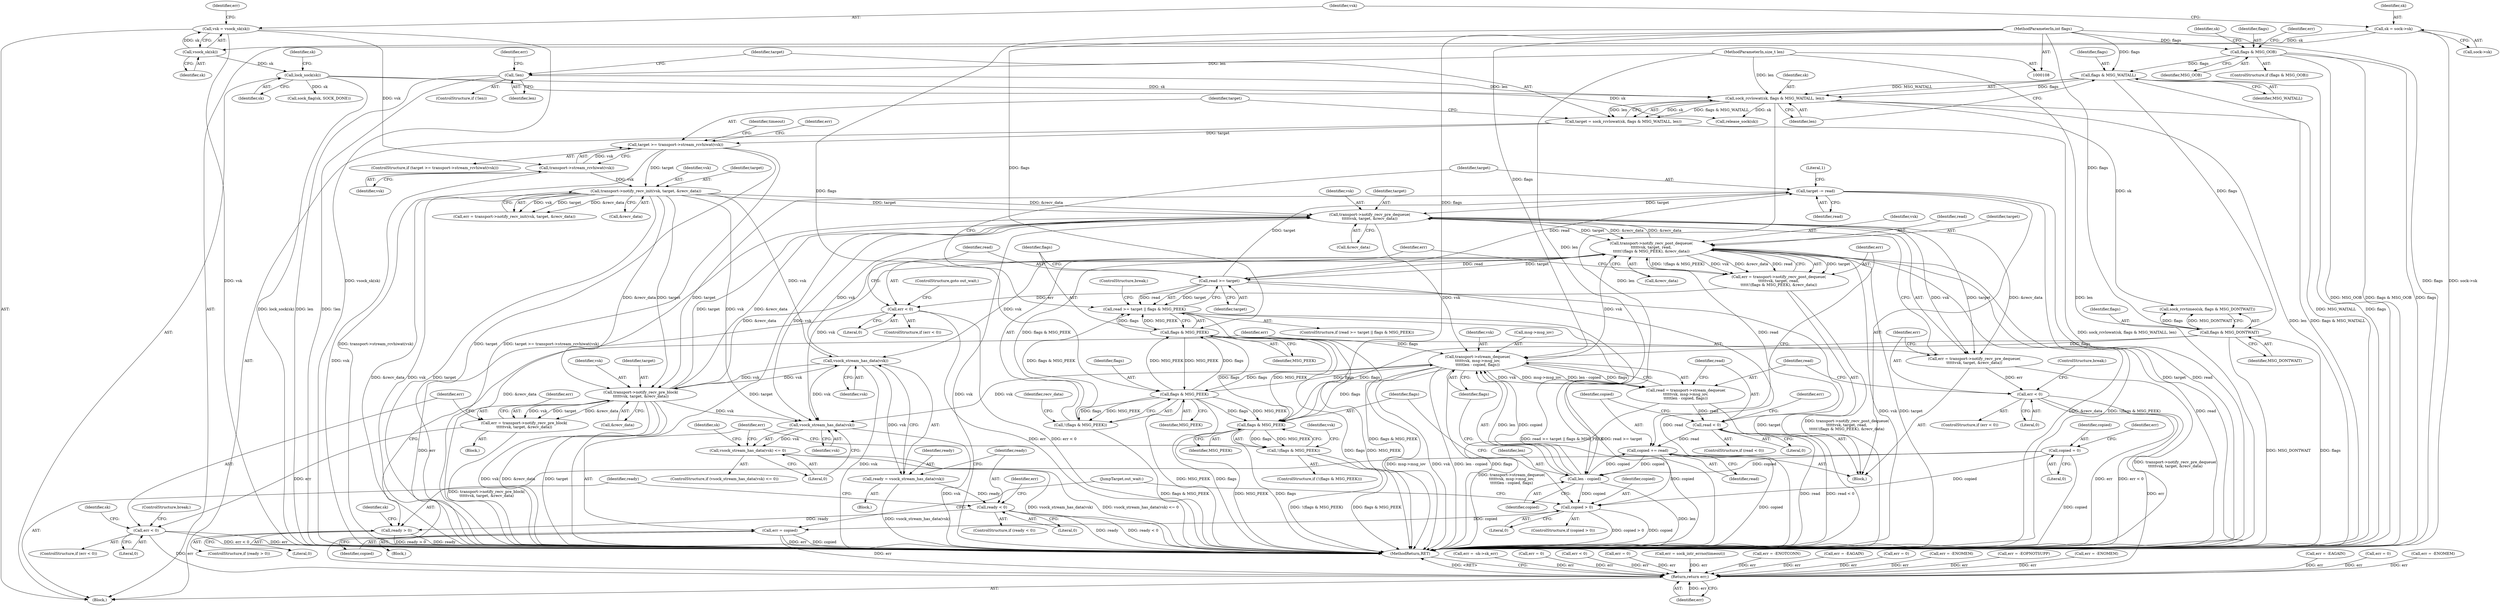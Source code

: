 digraph "0_linux_f3d3342602f8bcbf37d7c46641cb9bca7618eb1c_37@API" {
"1000321" [label="(Call,target -= read)"];
"1000314" [label="(Call,read >= target)"];
"1000297" [label="(Call,transport->notify_recv_post_dequeue(\n\t\t\t\t\tvsk, target, read,\n\t\t\t\t\t!(flags & MSG_PEEK), &recv_data))"];
"1000273" [label="(Call,transport->stream_dequeue(\n\t\t\t\t\tvsk, msg->msg_iov,\n\t\t\t\t\tlen - copied, flags))"];
"1000261" [label="(Call,transport->notify_recv_pre_dequeue(\n\t\t\t\t\tvsk, target, &recv_data))"];
"1000240" [label="(Call,vsock_stream_has_data(vsk))"];
"1000218" [label="(Call,transport->notify_recv_init(vsk, target, &recv_data))"];
"1000198" [label="(Call,transport->stream_rcvhiwat(vsk))"];
"1000129" [label="(Call,vsk = vsock_sk(sk))"];
"1000131" [label="(Call,vsock_sk(sk))"];
"1000124" [label="(Call,sk = sock->sk)"];
"1000196" [label="(Call,target >= transport->stream_rcvhiwat(vsk))"];
"1000187" [label="(Call,target = sock_rcvlowat(sk, flags & MSG_WAITALL, len))"];
"1000189" [label="(Call,sock_rcvlowat(sk, flags & MSG_WAITALL, len))"];
"1000136" [label="(Call,lock_sock(sk))"];
"1000191" [label="(Call,flags & MSG_WAITALL)"];
"1000159" [label="(Call,flags & MSG_OOB)"];
"1000113" [label="(MethodParameterIn,int flags)"];
"1000180" [label="(Call,!len)"];
"1000112" [label="(MethodParameterIn,size_t len)"];
"1000358" [label="(Call,transport->notify_recv_pre_block(\n\t\t\t\t\tvsk, target, &recv_data))"];
"1000321" [label="(Call,target -= read)"];
"1000278" [label="(Call,len - copied)"];
"1000292" [label="(Call,copied += read)"];
"1000283" [label="(Call,read < 0)"];
"1000271" [label="(Call,read = transport->stream_dequeue(\n\t\t\t\t\tvsk, msg->msg_iov,\n\t\t\t\t\tlen - copied, flags))"];
"1000213" [label="(Call,copied = 0)"];
"1000317" [label="(Call,flags & MSG_PEEK)"];
"1000302" [label="(Call,flags & MSG_PEEK)"];
"1000210" [label="(Call,flags & MSG_DONTWAIT)"];
"1000301" [label="(Call,!(flags & MSG_PEEK))"];
"1000259" [label="(Call,err = transport->notify_recv_pre_dequeue(\n\t\t\t\t\tvsk, target, &recv_data))"];
"1000267" [label="(Call,err < 0)"];
"1000468" [label="(Return,return err;)"];
"1000423" [label="(Call,copied > 0)"];
"1000456" [label="(Call,err = copied)"];
"1000238" [label="(Call,ready = vsock_stream_has_data(vsk))"];
"1000243" [label="(Call,ready < 0)"];
"1000254" [label="(Call,ready > 0)"];
"1000356" [label="(Call,err = transport->notify_recv_pre_block(\n\t\t\t\t\tvsk, target, &recv_data))"];
"1000364" [label="(Call,err < 0)"];
"1000442" [label="(Call,vsock_stream_has_data(vsk))"];
"1000441" [label="(Call,vsock_stream_has_data(vsk) <= 0)"];
"1000295" [label="(Call,err = transport->notify_recv_post_dequeue(\n\t\t\t\t\tvsk, target, read,\n\t\t\t\t\t!(flags & MSG_PEEK), &recv_data))"];
"1000308" [label="(Call,err < 0)"];
"1000313" [label="(Call,read >= target || flags & MSG_PEEK)"];
"1000429" [label="(Call,flags & MSG_PEEK)"];
"1000428" [label="(Call,!(flags & MSG_PEEK))"];
"1000422" [label="(ControlStructure,if (copied > 0))"];
"1000351" [label="(Call,err = -EAGAIN)"];
"1000419" [label="(Call,err = 0)"];
"1000171" [label="(Identifier,sk)"];
"1000141" [label="(Identifier,sk)"];
"1000307" [label="(ControlStructure,if (err < 0))"];
"1000365" [label="(Identifier,err)"];
"1000160" [label="(Identifier,flags)"];
"1000193" [label="(Identifier,MSG_WAITALL)"];
"1000202" [label="(Identifier,err)"];
"1000295" [label="(Call,err = transport->notify_recv_post_dequeue(\n\t\t\t\t\tvsk, target, read,\n\t\t\t\t\t!(flags & MSG_PEEK), &recv_data))"];
"1000129" [label="(Call,vsk = vsock_sk(sk))"];
"1000287" [label="(Call,err = -ENOMEM)"];
"1000184" [label="(Identifier,err)"];
"1000330" [label="(Identifier,sk)"];
"1000440" [label="(ControlStructure,if (vsock_stream_has_data(vsk) <= 0))"];
"1000302" [label="(Call,flags & MSG_PEEK)"];
"1000254" [label="(Call,ready > 0)"];
"1000269" [label="(Literal,0)"];
"1000243" [label="(Call,ready < 0)"];
"1000300" [label="(Identifier,read)"];
"1000210" [label="(Call,flags & MSG_DONTWAIT)"];
"1000194" [label="(Identifier,len)"];
"1000218" [label="(Call,transport->notify_recv_init(vsk, target, &recv_data))"];
"1000296" [label="(Identifier,err)"];
"1000212" [label="(Identifier,MSG_DONTWAIT)"];
"1000356" [label="(Call,err = transport->notify_recv_pre_block(\n\t\t\t\t\tvsk, target, &recv_data))"];
"1000406" [label="(Call,err = -sk->sk_err)"];
"1000448" [label="(Identifier,sk)"];
"1000431" [label="(Identifier,MSG_PEEK)"];
"1000159" [label="(Call,flags & MSG_OOB)"];
"1000272" [label="(Identifier,read)"];
"1000242" [label="(ControlStructure,if (ready < 0))"];
"1000262" [label="(Identifier,vsk)"];
"1000255" [label="(Identifier,ready)"];
"1000260" [label="(Identifier,err)"];
"1000297" [label="(Call,transport->notify_recv_post_dequeue(\n\t\t\t\t\tvsk, target, read,\n\t\t\t\t\t!(flags & MSG_PEEK), &recv_data))"];
"1000188" [label="(Identifier,target)"];
"1000221" [label="(Call,&recv_data)"];
"1000187" [label="(Call,target = sock_rcvlowat(sk, flags & MSG_WAITALL, len))"];
"1000267" [label="(Call,err < 0)"];
"1000301" [label="(Call,!(flags & MSG_PEEK))"];
"1000183" [label="(Call,err = 0)"];
"1000314" [label="(Call,read >= target)"];
"1000321" [label="(Call,target -= read)"];
"1000215" [label="(Literal,0)"];
"1000244" [label="(Identifier,ready)"];
"1000427" [label="(ControlStructure,if (!(flags & MSG_PEEK)))"];
"1000281" [label="(Identifier,flags)"];
"1000320" [label="(ControlStructure,break;)"];
"1000181" [label="(Identifier,len)"];
"1000274" [label="(Identifier,vsk)"];
"1000217" [label="(Identifier,err)"];
"1000248" [label="(Identifier,err)"];
"1000361" [label="(Call,&recv_data)"];
"1000137" [label="(Identifier,sk)"];
"1000124" [label="(Call,sk = sock->sk)"];
"1000261" [label="(Call,transport->notify_recv_pre_dequeue(\n\t\t\t\t\tvsk, target, &recv_data))"];
"1000318" [label="(Identifier,flags)"];
"1000288" [label="(Identifier,err)"];
"1000214" [label="(Identifier,copied)"];
"1000146" [label="(Call,sock_flag(sk, SOCK_DONE))"];
"1000273" [label="(Call,transport->stream_dequeue(\n\t\t\t\t\tvsk, msg->msg_iov,\n\t\t\t\t\tlen - copied, flags))"];
"1000268" [label="(Identifier,err)"];
"1000198" [label="(Call,transport->stream_rcvhiwat(vsk))"];
"1000213" [label="(Call,copied = 0)"];
"1000323" [label="(Identifier,read)"];
"1000306" [label="(Identifier,recv_data)"];
"1000224" [label="(Call,err < 0)"];
"1000241" [label="(Identifier,vsk)"];
"1000175" [label="(Call,err = 0)"];
"1000380" [label="(Call,err = sock_intr_errno(timeout))"];
"1000311" [label="(ControlStructure,goto out_wait;)"];
"1000304" [label="(Identifier,MSG_PEEK)"];
"1000292" [label="(Call,copied += read)"];
"1000266" [label="(ControlStructure,if (err < 0))"];
"1000275" [label="(Call,msg->msg_iov)"];
"1000270" [label="(ControlStructure,break;)"];
"1000284" [label="(Identifier,read)"];
"1000161" [label="(Identifier,MSG_OOB)"];
"1000367" [label="(ControlStructure,break;)"];
"1000360" [label="(Identifier,target)"];
"1000359" [label="(Identifier,vsk)"];
"1000299" [label="(Identifier,target)"];
"1000470" [label="(MethodReturn,RET)"];
"1000113" [label="(MethodParameterIn,int flags)"];
"1000259" [label="(Call,err = transport->notify_recv_pre_dequeue(\n\t\t\t\t\tvsk, target, &recv_data))"];
"1000134" [label="(Identifier,err)"];
"1000357" [label="(Identifier,err)"];
"1000322" [label="(Identifier,target)"];
"1000315" [label="(Identifier,read)"];
"1000428" [label="(Call,!(flags & MSG_PEEK))"];
"1000240" [label="(Call,vsock_stream_has_data(vsk))"];
"1000236" [label="(Block,)"];
"1000280" [label="(Identifier,copied)"];
"1000235" [label="(Literal,1)"];
"1000196" [label="(Call,target >= transport->stream_rcvhiwat(vsk))"];
"1000425" [label="(Literal,0)"];
"1000423" [label="(Call,copied > 0)"];
"1000309" [label="(Identifier,err)"];
"1000436" [label="(Identifier,vsk)"];
"1000316" [label="(Identifier,target)"];
"1000283" [label="(Call,read < 0)"];
"1000458" [label="(Identifier,copied)"];
"1000305" [label="(Call,&recv_data)"];
"1000126" [label="(Call,sock->sk)"];
"1000153" [label="(Call,err = -ENOTCONN)"];
"1000430" [label="(Identifier,flags)"];
"1000303" [label="(Identifier,flags)"];
"1000219" [label="(Identifier,vsk)"];
"1000466" [label="(Call,release_sock(sk))"];
"1000443" [label="(Identifier,vsk)"];
"1000294" [label="(Identifier,read)"];
"1000164" [label="(Identifier,err)"];
"1000364" [label="(Call,err < 0)"];
"1000192" [label="(Identifier,flags)"];
"1000195" [label="(ControlStructure,if (target >= transport->stream_rcvhiwat(vsk)))"];
"1000112" [label="(MethodParameterIn,size_t len)"];
"1000257" [label="(Block,)"];
"1000424" [label="(Identifier,copied)"];
"1000245" [label="(Literal,0)"];
"1000391" [label="(Call,err = -EAGAIN)"];
"1000131" [label="(Call,vsock_sk(sk))"];
"1000429" [label="(Call,flags & MSG_PEEK)"];
"1000132" [label="(Identifier,sk)"];
"1000444" [label="(Literal,0)"];
"1000363" [label="(ControlStructure,if (err < 0))"];
"1000457" [label="(Identifier,err)"];
"1000278" [label="(Call,len - copied)"];
"1000469" [label="(Identifier,err)"];
"1000179" [label="(ControlStructure,if (!len))"];
"1000279" [label="(Identifier,len)"];
"1000298" [label="(Identifier,vsk)"];
"1000256" [label="(Literal,0)"];
"1000271" [label="(Call,read = transport->stream_dequeue(\n\t\t\t\t\tvsk, msg->msg_iov,\n\t\t\t\t\tlen - copied, flags))"];
"1000459" [label="(JumpTarget,out_wait:)"];
"1000369" [label="(Identifier,sk)"];
"1000285" [label="(Literal,0)"];
"1000325" [label="(Block,)"];
"1000207" [label="(Identifier,timeout)"];
"1000456" [label="(Call,err = copied)"];
"1000130" [label="(Identifier,vsk)"];
"1000312" [label="(ControlStructure,if (read >= target || flags & MSG_PEEK))"];
"1000238" [label="(Call,ready = vsock_stream_has_data(vsk))"];
"1000308" [label="(Call,err < 0)"];
"1000149" [label="(Call,err = 0)"];
"1000211" [label="(Identifier,flags)"];
"1000201" [label="(Call,err = -ENOMEM)"];
"1000253" [label="(ControlStructure,if (ready > 0))"];
"1000317" [label="(Call,flags & MSG_PEEK)"];
"1000208" [label="(Call,sock_rcvtimeo(sk, flags & MSG_DONTWAIT))"];
"1000197" [label="(Identifier,target)"];
"1000180" [label="(Call,!len)"];
"1000442" [label="(Call,vsock_stream_has_data(vsk))"];
"1000189" [label="(Call,sock_rcvlowat(sk, flags & MSG_WAITALL, len))"];
"1000282" [label="(ControlStructure,if (read < 0))"];
"1000216" [label="(Call,err = transport->notify_recv_init(vsk, target, &recv_data))"];
"1000125" [label="(Identifier,sk)"];
"1000114" [label="(Block,)"];
"1000441" [label="(Call,vsock_stream_has_data(vsk) <= 0)"];
"1000358" [label="(Call,transport->notify_recv_pre_block(\n\t\t\t\t\tvsk, target, &recv_data))"];
"1000264" [label="(Call,&recv_data)"];
"1000163" [label="(Call,err = -EOPNOTSUPP)"];
"1000313" [label="(Call,read >= target || flags & MSG_PEEK)"];
"1000190" [label="(Identifier,sk)"];
"1000136" [label="(Call,lock_sock(sk))"];
"1000310" [label="(Literal,0)"];
"1000191" [label="(Call,flags & MSG_WAITALL)"];
"1000293" [label="(Identifier,copied)"];
"1000247" [label="(Call,err = -ENOMEM)"];
"1000468" [label="(Return,return err;)"];
"1000263" [label="(Identifier,target)"];
"1000158" [label="(ControlStructure,if (flags & MSG_OOB))"];
"1000220" [label="(Identifier,target)"];
"1000199" [label="(Identifier,vsk)"];
"1000319" [label="(Identifier,MSG_PEEK)"];
"1000426" [label="(Block,)"];
"1000366" [label="(Literal,0)"];
"1000239" [label="(Identifier,ready)"];
"1000321" -> "1000257"  [label="AST: "];
"1000321" -> "1000323"  [label="CFG: "];
"1000322" -> "1000321"  [label="AST: "];
"1000323" -> "1000321"  [label="AST: "];
"1000235" -> "1000321"  [label="CFG: "];
"1000321" -> "1000470"  [label="DDG: target"];
"1000321" -> "1000470"  [label="DDG: read"];
"1000321" -> "1000261"  [label="DDG: target"];
"1000314" -> "1000321"  [label="DDG: read"];
"1000314" -> "1000321"  [label="DDG: target"];
"1000321" -> "1000358"  [label="DDG: target"];
"1000314" -> "1000313"  [label="AST: "];
"1000314" -> "1000316"  [label="CFG: "];
"1000315" -> "1000314"  [label="AST: "];
"1000316" -> "1000314"  [label="AST: "];
"1000318" -> "1000314"  [label="CFG: "];
"1000313" -> "1000314"  [label="CFG: "];
"1000314" -> "1000470"  [label="DDG: read"];
"1000314" -> "1000470"  [label="DDG: target"];
"1000314" -> "1000313"  [label="DDG: read"];
"1000314" -> "1000313"  [label="DDG: target"];
"1000297" -> "1000314"  [label="DDG: read"];
"1000297" -> "1000314"  [label="DDG: target"];
"1000297" -> "1000295"  [label="AST: "];
"1000297" -> "1000305"  [label="CFG: "];
"1000298" -> "1000297"  [label="AST: "];
"1000299" -> "1000297"  [label="AST: "];
"1000300" -> "1000297"  [label="AST: "];
"1000301" -> "1000297"  [label="AST: "];
"1000305" -> "1000297"  [label="AST: "];
"1000295" -> "1000297"  [label="CFG: "];
"1000297" -> "1000470"  [label="DDG: vsk"];
"1000297" -> "1000470"  [label="DDG: target"];
"1000297" -> "1000470"  [label="DDG: &recv_data"];
"1000297" -> "1000470"  [label="DDG: !(flags & MSG_PEEK)"];
"1000297" -> "1000470"  [label="DDG: read"];
"1000297" -> "1000240"  [label="DDG: vsk"];
"1000297" -> "1000261"  [label="DDG: &recv_data"];
"1000297" -> "1000295"  [label="DDG: target"];
"1000297" -> "1000295"  [label="DDG: !(flags & MSG_PEEK)"];
"1000297" -> "1000295"  [label="DDG: vsk"];
"1000297" -> "1000295"  [label="DDG: &recv_data"];
"1000297" -> "1000295"  [label="DDG: read"];
"1000273" -> "1000297"  [label="DDG: vsk"];
"1000261" -> "1000297"  [label="DDG: target"];
"1000261" -> "1000297"  [label="DDG: &recv_data"];
"1000283" -> "1000297"  [label="DDG: read"];
"1000301" -> "1000297"  [label="DDG: flags & MSG_PEEK"];
"1000297" -> "1000358"  [label="DDG: &recv_data"];
"1000297" -> "1000442"  [label="DDG: vsk"];
"1000273" -> "1000271"  [label="AST: "];
"1000273" -> "1000281"  [label="CFG: "];
"1000274" -> "1000273"  [label="AST: "];
"1000275" -> "1000273"  [label="AST: "];
"1000278" -> "1000273"  [label="AST: "];
"1000281" -> "1000273"  [label="AST: "];
"1000271" -> "1000273"  [label="CFG: "];
"1000273" -> "1000470"  [label="DDG: msg->msg_iov"];
"1000273" -> "1000470"  [label="DDG: vsk"];
"1000273" -> "1000470"  [label="DDG: len - copied"];
"1000273" -> "1000470"  [label="DDG: flags"];
"1000273" -> "1000271"  [label="DDG: vsk"];
"1000273" -> "1000271"  [label="DDG: msg->msg_iov"];
"1000273" -> "1000271"  [label="DDG: len - copied"];
"1000273" -> "1000271"  [label="DDG: flags"];
"1000261" -> "1000273"  [label="DDG: vsk"];
"1000278" -> "1000273"  [label="DDG: len"];
"1000278" -> "1000273"  [label="DDG: copied"];
"1000317" -> "1000273"  [label="DDG: flags"];
"1000302" -> "1000273"  [label="DDG: flags"];
"1000210" -> "1000273"  [label="DDG: flags"];
"1000113" -> "1000273"  [label="DDG: flags"];
"1000273" -> "1000302"  [label="DDG: flags"];
"1000273" -> "1000429"  [label="DDG: flags"];
"1000273" -> "1000442"  [label="DDG: vsk"];
"1000261" -> "1000259"  [label="AST: "];
"1000261" -> "1000264"  [label="CFG: "];
"1000262" -> "1000261"  [label="AST: "];
"1000263" -> "1000261"  [label="AST: "];
"1000264" -> "1000261"  [label="AST: "];
"1000259" -> "1000261"  [label="CFG: "];
"1000261" -> "1000470"  [label="DDG: &recv_data"];
"1000261" -> "1000470"  [label="DDG: target"];
"1000261" -> "1000470"  [label="DDG: vsk"];
"1000261" -> "1000259"  [label="DDG: vsk"];
"1000261" -> "1000259"  [label="DDG: target"];
"1000261" -> "1000259"  [label="DDG: &recv_data"];
"1000240" -> "1000261"  [label="DDG: vsk"];
"1000358" -> "1000261"  [label="DDG: target"];
"1000358" -> "1000261"  [label="DDG: &recv_data"];
"1000218" -> "1000261"  [label="DDG: target"];
"1000218" -> "1000261"  [label="DDG: &recv_data"];
"1000261" -> "1000442"  [label="DDG: vsk"];
"1000240" -> "1000238"  [label="AST: "];
"1000240" -> "1000241"  [label="CFG: "];
"1000241" -> "1000240"  [label="AST: "];
"1000238" -> "1000240"  [label="CFG: "];
"1000240" -> "1000470"  [label="DDG: vsk"];
"1000240" -> "1000238"  [label="DDG: vsk"];
"1000218" -> "1000240"  [label="DDG: vsk"];
"1000358" -> "1000240"  [label="DDG: vsk"];
"1000240" -> "1000358"  [label="DDG: vsk"];
"1000240" -> "1000442"  [label="DDG: vsk"];
"1000218" -> "1000216"  [label="AST: "];
"1000218" -> "1000221"  [label="CFG: "];
"1000219" -> "1000218"  [label="AST: "];
"1000220" -> "1000218"  [label="AST: "];
"1000221" -> "1000218"  [label="AST: "];
"1000216" -> "1000218"  [label="CFG: "];
"1000218" -> "1000470"  [label="DDG: &recv_data"];
"1000218" -> "1000470"  [label="DDG: vsk"];
"1000218" -> "1000470"  [label="DDG: target"];
"1000218" -> "1000216"  [label="DDG: vsk"];
"1000218" -> "1000216"  [label="DDG: target"];
"1000218" -> "1000216"  [label="DDG: &recv_data"];
"1000198" -> "1000218"  [label="DDG: vsk"];
"1000196" -> "1000218"  [label="DDG: target"];
"1000218" -> "1000358"  [label="DDG: target"];
"1000218" -> "1000358"  [label="DDG: &recv_data"];
"1000218" -> "1000442"  [label="DDG: vsk"];
"1000198" -> "1000196"  [label="AST: "];
"1000198" -> "1000199"  [label="CFG: "];
"1000199" -> "1000198"  [label="AST: "];
"1000196" -> "1000198"  [label="CFG: "];
"1000198" -> "1000470"  [label="DDG: vsk"];
"1000198" -> "1000196"  [label="DDG: vsk"];
"1000129" -> "1000198"  [label="DDG: vsk"];
"1000129" -> "1000114"  [label="AST: "];
"1000129" -> "1000131"  [label="CFG: "];
"1000130" -> "1000129"  [label="AST: "];
"1000131" -> "1000129"  [label="AST: "];
"1000134" -> "1000129"  [label="CFG: "];
"1000129" -> "1000470"  [label="DDG: vsk"];
"1000129" -> "1000470"  [label="DDG: vsock_sk(sk)"];
"1000131" -> "1000129"  [label="DDG: sk"];
"1000131" -> "1000132"  [label="CFG: "];
"1000132" -> "1000131"  [label="AST: "];
"1000124" -> "1000131"  [label="DDG: sk"];
"1000131" -> "1000136"  [label="DDG: sk"];
"1000124" -> "1000114"  [label="AST: "];
"1000124" -> "1000126"  [label="CFG: "];
"1000125" -> "1000124"  [label="AST: "];
"1000126" -> "1000124"  [label="AST: "];
"1000130" -> "1000124"  [label="CFG: "];
"1000124" -> "1000470"  [label="DDG: sock->sk"];
"1000196" -> "1000195"  [label="AST: "];
"1000197" -> "1000196"  [label="AST: "];
"1000202" -> "1000196"  [label="CFG: "];
"1000207" -> "1000196"  [label="CFG: "];
"1000196" -> "1000470"  [label="DDG: target"];
"1000196" -> "1000470"  [label="DDG: target >= transport->stream_rcvhiwat(vsk)"];
"1000196" -> "1000470"  [label="DDG: transport->stream_rcvhiwat(vsk)"];
"1000187" -> "1000196"  [label="DDG: target"];
"1000187" -> "1000114"  [label="AST: "];
"1000187" -> "1000189"  [label="CFG: "];
"1000188" -> "1000187"  [label="AST: "];
"1000189" -> "1000187"  [label="AST: "];
"1000197" -> "1000187"  [label="CFG: "];
"1000187" -> "1000470"  [label="DDG: sock_rcvlowat(sk, flags & MSG_WAITALL, len)"];
"1000189" -> "1000187"  [label="DDG: sk"];
"1000189" -> "1000187"  [label="DDG: flags & MSG_WAITALL"];
"1000189" -> "1000187"  [label="DDG: len"];
"1000189" -> "1000194"  [label="CFG: "];
"1000190" -> "1000189"  [label="AST: "];
"1000191" -> "1000189"  [label="AST: "];
"1000194" -> "1000189"  [label="AST: "];
"1000189" -> "1000470"  [label="DDG: len"];
"1000189" -> "1000470"  [label="DDG: flags & MSG_WAITALL"];
"1000136" -> "1000189"  [label="DDG: sk"];
"1000191" -> "1000189"  [label="DDG: flags"];
"1000191" -> "1000189"  [label="DDG: MSG_WAITALL"];
"1000180" -> "1000189"  [label="DDG: len"];
"1000112" -> "1000189"  [label="DDG: len"];
"1000189" -> "1000208"  [label="DDG: sk"];
"1000189" -> "1000278"  [label="DDG: len"];
"1000189" -> "1000466"  [label="DDG: sk"];
"1000136" -> "1000114"  [label="AST: "];
"1000136" -> "1000137"  [label="CFG: "];
"1000137" -> "1000136"  [label="AST: "];
"1000141" -> "1000136"  [label="CFG: "];
"1000136" -> "1000470"  [label="DDG: lock_sock(sk)"];
"1000136" -> "1000146"  [label="DDG: sk"];
"1000136" -> "1000466"  [label="DDG: sk"];
"1000191" -> "1000193"  [label="CFG: "];
"1000192" -> "1000191"  [label="AST: "];
"1000193" -> "1000191"  [label="AST: "];
"1000194" -> "1000191"  [label="CFG: "];
"1000191" -> "1000470"  [label="DDG: MSG_WAITALL"];
"1000191" -> "1000470"  [label="DDG: flags"];
"1000159" -> "1000191"  [label="DDG: flags"];
"1000113" -> "1000191"  [label="DDG: flags"];
"1000191" -> "1000210"  [label="DDG: flags"];
"1000159" -> "1000158"  [label="AST: "];
"1000159" -> "1000161"  [label="CFG: "];
"1000160" -> "1000159"  [label="AST: "];
"1000161" -> "1000159"  [label="AST: "];
"1000164" -> "1000159"  [label="CFG: "];
"1000171" -> "1000159"  [label="CFG: "];
"1000159" -> "1000470"  [label="DDG: flags & MSG_OOB"];
"1000159" -> "1000470"  [label="DDG: flags"];
"1000159" -> "1000470"  [label="DDG: MSG_OOB"];
"1000113" -> "1000159"  [label="DDG: flags"];
"1000113" -> "1000108"  [label="AST: "];
"1000113" -> "1000470"  [label="DDG: flags"];
"1000113" -> "1000210"  [label="DDG: flags"];
"1000113" -> "1000302"  [label="DDG: flags"];
"1000113" -> "1000317"  [label="DDG: flags"];
"1000113" -> "1000429"  [label="DDG: flags"];
"1000180" -> "1000179"  [label="AST: "];
"1000180" -> "1000181"  [label="CFG: "];
"1000181" -> "1000180"  [label="AST: "];
"1000184" -> "1000180"  [label="CFG: "];
"1000188" -> "1000180"  [label="CFG: "];
"1000180" -> "1000470"  [label="DDG: len"];
"1000180" -> "1000470"  [label="DDG: !len"];
"1000112" -> "1000180"  [label="DDG: len"];
"1000112" -> "1000108"  [label="AST: "];
"1000112" -> "1000470"  [label="DDG: len"];
"1000112" -> "1000278"  [label="DDG: len"];
"1000358" -> "1000356"  [label="AST: "];
"1000358" -> "1000361"  [label="CFG: "];
"1000359" -> "1000358"  [label="AST: "];
"1000360" -> "1000358"  [label="AST: "];
"1000361" -> "1000358"  [label="AST: "];
"1000356" -> "1000358"  [label="CFG: "];
"1000358" -> "1000470"  [label="DDG: &recv_data"];
"1000358" -> "1000470"  [label="DDG: target"];
"1000358" -> "1000470"  [label="DDG: vsk"];
"1000358" -> "1000356"  [label="DDG: vsk"];
"1000358" -> "1000356"  [label="DDG: target"];
"1000358" -> "1000356"  [label="DDG: &recv_data"];
"1000358" -> "1000442"  [label="DDG: vsk"];
"1000278" -> "1000280"  [label="CFG: "];
"1000279" -> "1000278"  [label="AST: "];
"1000280" -> "1000278"  [label="AST: "];
"1000281" -> "1000278"  [label="CFG: "];
"1000278" -> "1000470"  [label="DDG: len"];
"1000292" -> "1000278"  [label="DDG: copied"];
"1000213" -> "1000278"  [label="DDG: copied"];
"1000278" -> "1000292"  [label="DDG: copied"];
"1000278" -> "1000423"  [label="DDG: copied"];
"1000292" -> "1000257"  [label="AST: "];
"1000292" -> "1000294"  [label="CFG: "];
"1000293" -> "1000292"  [label="AST: "];
"1000294" -> "1000292"  [label="AST: "];
"1000296" -> "1000292"  [label="CFG: "];
"1000292" -> "1000470"  [label="DDG: copied"];
"1000283" -> "1000292"  [label="DDG: read"];
"1000292" -> "1000423"  [label="DDG: copied"];
"1000283" -> "1000282"  [label="AST: "];
"1000283" -> "1000285"  [label="CFG: "];
"1000284" -> "1000283"  [label="AST: "];
"1000285" -> "1000283"  [label="AST: "];
"1000288" -> "1000283"  [label="CFG: "];
"1000293" -> "1000283"  [label="CFG: "];
"1000283" -> "1000470"  [label="DDG: read"];
"1000283" -> "1000470"  [label="DDG: read < 0"];
"1000271" -> "1000283"  [label="DDG: read"];
"1000271" -> "1000257"  [label="AST: "];
"1000272" -> "1000271"  [label="AST: "];
"1000284" -> "1000271"  [label="CFG: "];
"1000271" -> "1000470"  [label="DDG: transport->stream_dequeue(\n\t\t\t\t\tvsk, msg->msg_iov,\n\t\t\t\t\tlen - copied, flags)"];
"1000213" -> "1000114"  [label="AST: "];
"1000213" -> "1000215"  [label="CFG: "];
"1000214" -> "1000213"  [label="AST: "];
"1000215" -> "1000213"  [label="AST: "];
"1000217" -> "1000213"  [label="CFG: "];
"1000213" -> "1000470"  [label="DDG: copied"];
"1000213" -> "1000423"  [label="DDG: copied"];
"1000317" -> "1000313"  [label="AST: "];
"1000317" -> "1000319"  [label="CFG: "];
"1000318" -> "1000317"  [label="AST: "];
"1000319" -> "1000317"  [label="AST: "];
"1000313" -> "1000317"  [label="CFG: "];
"1000317" -> "1000470"  [label="DDG: flags"];
"1000317" -> "1000470"  [label="DDG: MSG_PEEK"];
"1000317" -> "1000302"  [label="DDG: MSG_PEEK"];
"1000317" -> "1000313"  [label="DDG: flags"];
"1000317" -> "1000313"  [label="DDG: MSG_PEEK"];
"1000302" -> "1000317"  [label="DDG: flags"];
"1000302" -> "1000317"  [label="DDG: MSG_PEEK"];
"1000317" -> "1000429"  [label="DDG: flags"];
"1000317" -> "1000429"  [label="DDG: MSG_PEEK"];
"1000302" -> "1000301"  [label="AST: "];
"1000302" -> "1000304"  [label="CFG: "];
"1000303" -> "1000302"  [label="AST: "];
"1000304" -> "1000302"  [label="AST: "];
"1000301" -> "1000302"  [label="CFG: "];
"1000302" -> "1000470"  [label="DDG: MSG_PEEK"];
"1000302" -> "1000470"  [label="DDG: flags"];
"1000302" -> "1000301"  [label="DDG: flags"];
"1000302" -> "1000301"  [label="DDG: MSG_PEEK"];
"1000302" -> "1000429"  [label="DDG: flags"];
"1000302" -> "1000429"  [label="DDG: MSG_PEEK"];
"1000210" -> "1000208"  [label="AST: "];
"1000210" -> "1000212"  [label="CFG: "];
"1000211" -> "1000210"  [label="AST: "];
"1000212" -> "1000210"  [label="AST: "];
"1000208" -> "1000210"  [label="CFG: "];
"1000210" -> "1000470"  [label="DDG: MSG_DONTWAIT"];
"1000210" -> "1000470"  [label="DDG: flags"];
"1000210" -> "1000208"  [label="DDG: flags"];
"1000210" -> "1000208"  [label="DDG: MSG_DONTWAIT"];
"1000210" -> "1000429"  [label="DDG: flags"];
"1000306" -> "1000301"  [label="CFG: "];
"1000301" -> "1000470"  [label="DDG: flags & MSG_PEEK"];
"1000301" -> "1000313"  [label="DDG: flags & MSG_PEEK"];
"1000259" -> "1000257"  [label="AST: "];
"1000260" -> "1000259"  [label="AST: "];
"1000268" -> "1000259"  [label="CFG: "];
"1000259" -> "1000470"  [label="DDG: transport->notify_recv_pre_dequeue(\n\t\t\t\t\tvsk, target, &recv_data)"];
"1000259" -> "1000267"  [label="DDG: err"];
"1000267" -> "1000266"  [label="AST: "];
"1000267" -> "1000269"  [label="CFG: "];
"1000268" -> "1000267"  [label="AST: "];
"1000269" -> "1000267"  [label="AST: "];
"1000270" -> "1000267"  [label="CFG: "];
"1000272" -> "1000267"  [label="CFG: "];
"1000267" -> "1000470"  [label="DDG: err"];
"1000267" -> "1000470"  [label="DDG: err < 0"];
"1000267" -> "1000468"  [label="DDG: err"];
"1000468" -> "1000114"  [label="AST: "];
"1000468" -> "1000469"  [label="CFG: "];
"1000469" -> "1000468"  [label="AST: "];
"1000470" -> "1000468"  [label="CFG: "];
"1000468" -> "1000470"  [label="DDG: <RET>"];
"1000469" -> "1000468"  [label="DDG: err"];
"1000224" -> "1000468"  [label="DDG: err"];
"1000456" -> "1000468"  [label="DDG: err"];
"1000391" -> "1000468"  [label="DDG: err"];
"1000406" -> "1000468"  [label="DDG: err"];
"1000183" -> "1000468"  [label="DDG: err"];
"1000175" -> "1000468"  [label="DDG: err"];
"1000153" -> "1000468"  [label="DDG: err"];
"1000287" -> "1000468"  [label="DDG: err"];
"1000380" -> "1000468"  [label="DDG: err"];
"1000201" -> "1000468"  [label="DDG: err"];
"1000247" -> "1000468"  [label="DDG: err"];
"1000364" -> "1000468"  [label="DDG: err"];
"1000163" -> "1000468"  [label="DDG: err"];
"1000308" -> "1000468"  [label="DDG: err"];
"1000419" -> "1000468"  [label="DDG: err"];
"1000149" -> "1000468"  [label="DDG: err"];
"1000351" -> "1000468"  [label="DDG: err"];
"1000423" -> "1000422"  [label="AST: "];
"1000423" -> "1000425"  [label="CFG: "];
"1000424" -> "1000423"  [label="AST: "];
"1000425" -> "1000423"  [label="AST: "];
"1000430" -> "1000423"  [label="CFG: "];
"1000459" -> "1000423"  [label="CFG: "];
"1000423" -> "1000470"  [label="DDG: copied > 0"];
"1000423" -> "1000470"  [label="DDG: copied"];
"1000423" -> "1000456"  [label="DDG: copied"];
"1000456" -> "1000426"  [label="AST: "];
"1000456" -> "1000458"  [label="CFG: "];
"1000457" -> "1000456"  [label="AST: "];
"1000458" -> "1000456"  [label="AST: "];
"1000459" -> "1000456"  [label="CFG: "];
"1000456" -> "1000470"  [label="DDG: err"];
"1000456" -> "1000470"  [label="DDG: copied"];
"1000238" -> "1000236"  [label="AST: "];
"1000239" -> "1000238"  [label="AST: "];
"1000244" -> "1000238"  [label="CFG: "];
"1000238" -> "1000470"  [label="DDG: vsock_stream_has_data(vsk)"];
"1000238" -> "1000243"  [label="DDG: ready"];
"1000243" -> "1000242"  [label="AST: "];
"1000243" -> "1000245"  [label="CFG: "];
"1000244" -> "1000243"  [label="AST: "];
"1000245" -> "1000243"  [label="AST: "];
"1000248" -> "1000243"  [label="CFG: "];
"1000255" -> "1000243"  [label="CFG: "];
"1000243" -> "1000470"  [label="DDG: ready"];
"1000243" -> "1000470"  [label="DDG: ready < 0"];
"1000243" -> "1000254"  [label="DDG: ready"];
"1000254" -> "1000253"  [label="AST: "];
"1000254" -> "1000256"  [label="CFG: "];
"1000255" -> "1000254"  [label="AST: "];
"1000256" -> "1000254"  [label="AST: "];
"1000260" -> "1000254"  [label="CFG: "];
"1000330" -> "1000254"  [label="CFG: "];
"1000254" -> "1000470"  [label="DDG: ready"];
"1000254" -> "1000470"  [label="DDG: ready > 0"];
"1000356" -> "1000325"  [label="AST: "];
"1000357" -> "1000356"  [label="AST: "];
"1000365" -> "1000356"  [label="CFG: "];
"1000356" -> "1000470"  [label="DDG: transport->notify_recv_pre_block(\n\t\t\t\t\tvsk, target, &recv_data)"];
"1000356" -> "1000364"  [label="DDG: err"];
"1000364" -> "1000363"  [label="AST: "];
"1000364" -> "1000366"  [label="CFG: "];
"1000365" -> "1000364"  [label="AST: "];
"1000366" -> "1000364"  [label="AST: "];
"1000367" -> "1000364"  [label="CFG: "];
"1000369" -> "1000364"  [label="CFG: "];
"1000364" -> "1000470"  [label="DDG: err"];
"1000364" -> "1000470"  [label="DDG: err < 0"];
"1000442" -> "1000441"  [label="AST: "];
"1000442" -> "1000443"  [label="CFG: "];
"1000443" -> "1000442"  [label="AST: "];
"1000444" -> "1000442"  [label="CFG: "];
"1000442" -> "1000470"  [label="DDG: vsk"];
"1000442" -> "1000441"  [label="DDG: vsk"];
"1000441" -> "1000440"  [label="AST: "];
"1000441" -> "1000444"  [label="CFG: "];
"1000444" -> "1000441"  [label="AST: "];
"1000448" -> "1000441"  [label="CFG: "];
"1000457" -> "1000441"  [label="CFG: "];
"1000441" -> "1000470"  [label="DDG: vsock_stream_has_data(vsk)"];
"1000441" -> "1000470"  [label="DDG: vsock_stream_has_data(vsk) <= 0"];
"1000295" -> "1000257"  [label="AST: "];
"1000296" -> "1000295"  [label="AST: "];
"1000309" -> "1000295"  [label="CFG: "];
"1000295" -> "1000470"  [label="DDG: transport->notify_recv_post_dequeue(\n\t\t\t\t\tvsk, target, read,\n\t\t\t\t\t!(flags & MSG_PEEK), &recv_data)"];
"1000295" -> "1000308"  [label="DDG: err"];
"1000308" -> "1000307"  [label="AST: "];
"1000308" -> "1000310"  [label="CFG: "];
"1000309" -> "1000308"  [label="AST: "];
"1000310" -> "1000308"  [label="AST: "];
"1000311" -> "1000308"  [label="CFG: "];
"1000315" -> "1000308"  [label="CFG: "];
"1000308" -> "1000470"  [label="DDG: err"];
"1000308" -> "1000470"  [label="DDG: err < 0"];
"1000313" -> "1000312"  [label="AST: "];
"1000320" -> "1000313"  [label="CFG: "];
"1000322" -> "1000313"  [label="CFG: "];
"1000313" -> "1000470"  [label="DDG: read >= target || flags & MSG_PEEK"];
"1000313" -> "1000470"  [label="DDG: read >= target"];
"1000313" -> "1000470"  [label="DDG: flags & MSG_PEEK"];
"1000429" -> "1000428"  [label="AST: "];
"1000429" -> "1000431"  [label="CFG: "];
"1000430" -> "1000429"  [label="AST: "];
"1000431" -> "1000429"  [label="AST: "];
"1000428" -> "1000429"  [label="CFG: "];
"1000429" -> "1000470"  [label="DDG: MSG_PEEK"];
"1000429" -> "1000470"  [label="DDG: flags"];
"1000429" -> "1000428"  [label="DDG: flags"];
"1000429" -> "1000428"  [label="DDG: MSG_PEEK"];
"1000428" -> "1000427"  [label="AST: "];
"1000436" -> "1000428"  [label="CFG: "];
"1000457" -> "1000428"  [label="CFG: "];
"1000428" -> "1000470"  [label="DDG: !(flags & MSG_PEEK)"];
"1000428" -> "1000470"  [label="DDG: flags & MSG_PEEK"];
}
